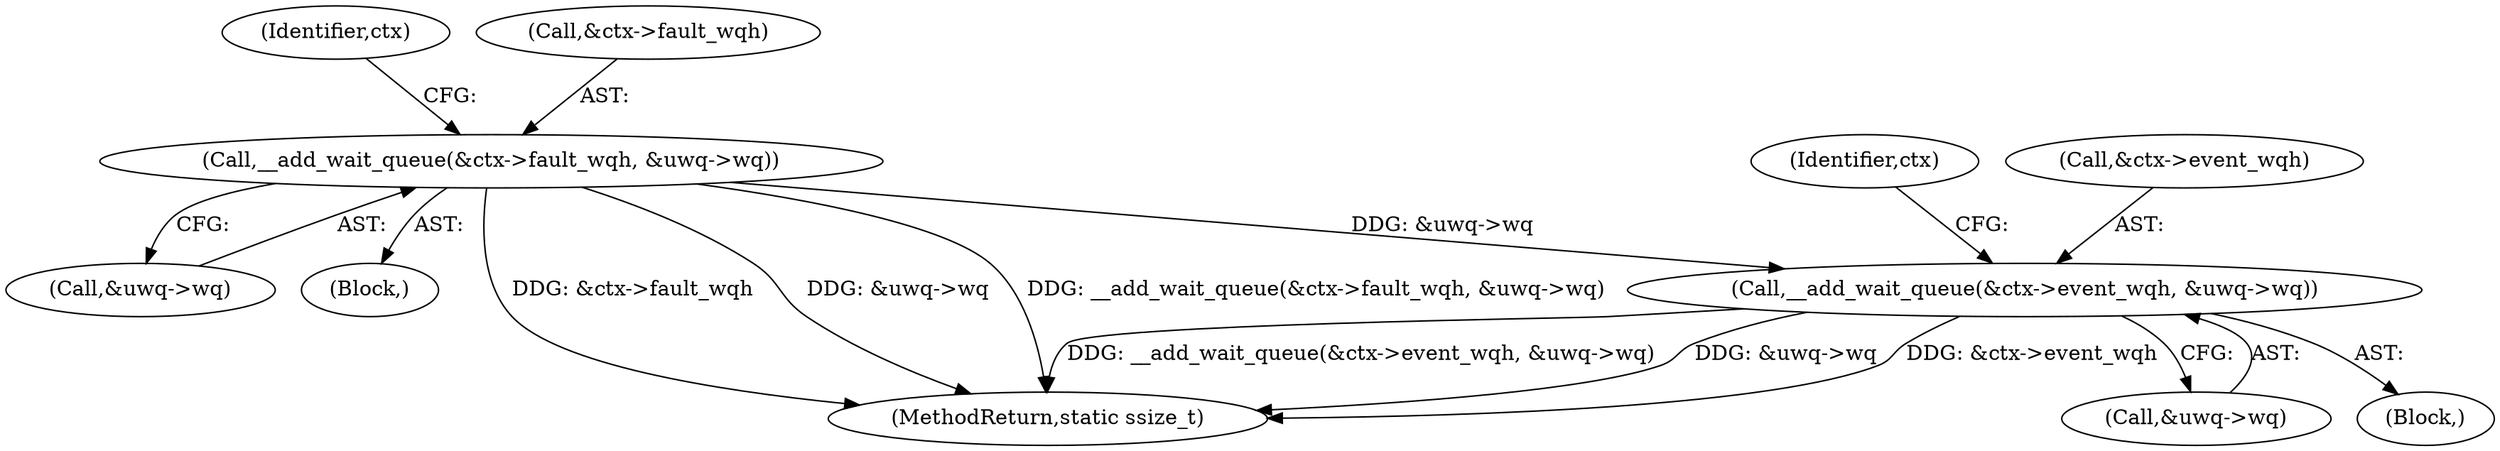 digraph "1_linux_384632e67e0829deb8015ee6ad916b180049d252@del" {
"1000387" [label="(Call,__add_wait_queue(&ctx->event_wqh, &uwq->wq))"];
"1000165" [label="(Call,__add_wait_queue(&ctx->fault_wqh, &uwq->wq))"];
"1000177" [label="(Identifier,ctx)"];
"1000408" [label="(MethodReturn,static ssize_t)"];
"1000387" [label="(Call,__add_wait_queue(&ctx->event_wqh, &uwq->wq))"];
"1000170" [label="(Call,&uwq->wq)"];
"1000152" [label="(Block,)"];
"1000165" [label="(Call,__add_wait_queue(&ctx->fault_wqh, &uwq->wq))"];
"1000166" [label="(Call,&ctx->fault_wqh)"];
"1000397" [label="(Identifier,ctx)"];
"1000368" [label="(Block,)"];
"1000388" [label="(Call,&ctx->event_wqh)"];
"1000392" [label="(Call,&uwq->wq)"];
"1000387" -> "1000368"  [label="AST: "];
"1000387" -> "1000392"  [label="CFG: "];
"1000388" -> "1000387"  [label="AST: "];
"1000392" -> "1000387"  [label="AST: "];
"1000397" -> "1000387"  [label="CFG: "];
"1000387" -> "1000408"  [label="DDG: &uwq->wq"];
"1000387" -> "1000408"  [label="DDG: &ctx->event_wqh"];
"1000387" -> "1000408"  [label="DDG: __add_wait_queue(&ctx->event_wqh, &uwq->wq)"];
"1000165" -> "1000387"  [label="DDG: &uwq->wq"];
"1000165" -> "1000152"  [label="AST: "];
"1000165" -> "1000170"  [label="CFG: "];
"1000166" -> "1000165"  [label="AST: "];
"1000170" -> "1000165"  [label="AST: "];
"1000177" -> "1000165"  [label="CFG: "];
"1000165" -> "1000408"  [label="DDG: &ctx->fault_wqh"];
"1000165" -> "1000408"  [label="DDG: &uwq->wq"];
"1000165" -> "1000408"  [label="DDG: __add_wait_queue(&ctx->fault_wqh, &uwq->wq)"];
}
